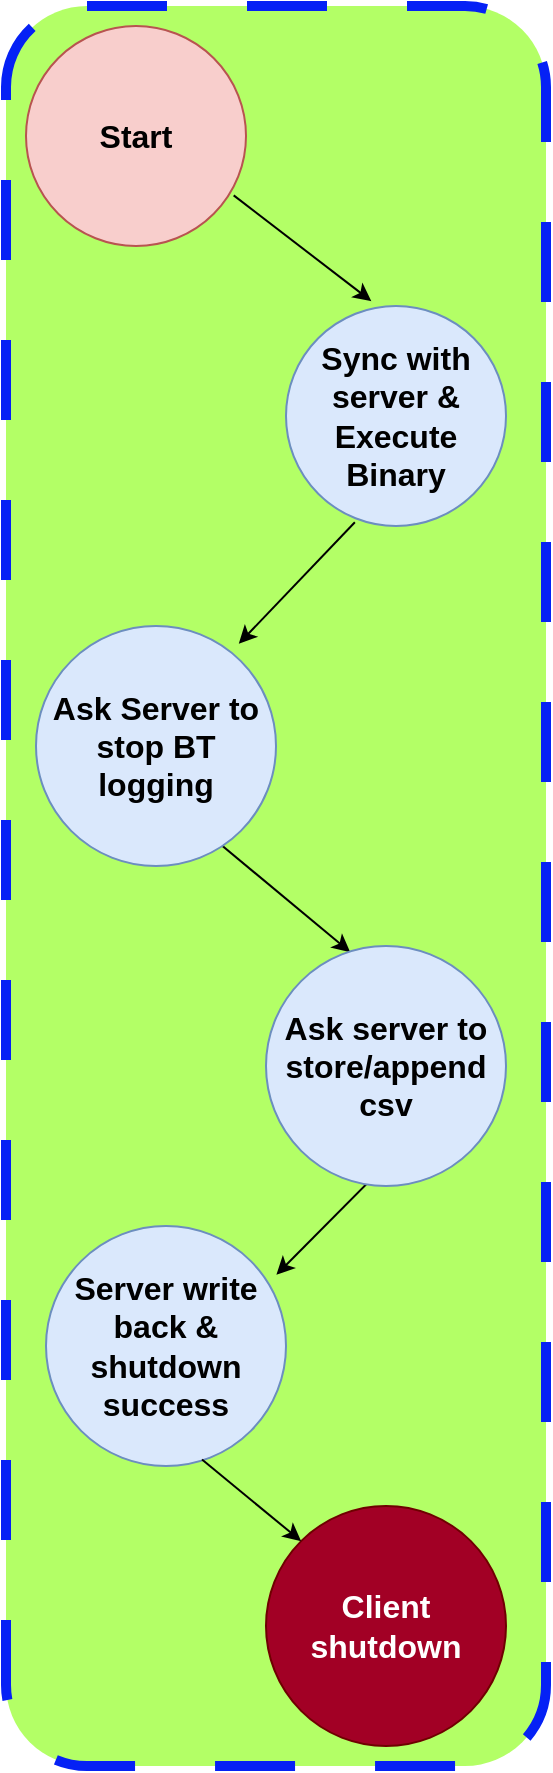 <mxfile version="22.1.16" type="github">
  <diagram name="Page-1" id="iJrtoi_mMbITnx3xQ07f">
    <mxGraphModel dx="1602" dy="933" grid="1" gridSize="10" guides="1" tooltips="1" connect="1" arrows="1" fold="1" page="1" pageScale="1" pageWidth="850" pageHeight="1100" math="0" shadow="0">
      <root>
        <mxCell id="0" />
        <mxCell id="1" parent="0" />
        <mxCell id="PyQaD-jkkVgFRWBNWxvS-13" value="" style="whiteSpace=wrap;html=1;fillColor=#B3FF66;imageAspect=0;connectable=1;resizeWidth=1;resizeHeight=1;autosize=1;rounded=1;strokeWidth=5;dashed=1;strokeColor=#0521f5;dashPattern=8 8;" parent="1" vertex="1">
          <mxGeometry x="210" y="10" width="270" height="880" as="geometry" />
        </mxCell>
        <mxCell id="PyQaD-jkkVgFRWBNWxvS-9" value="" style="endArrow=classic;html=1;rounded=0;exitX=0.944;exitY=0.77;exitDx=0;exitDy=0;entryX=0.388;entryY=-0.022;entryDx=0;entryDy=0;entryPerimeter=0;exitPerimeter=0;" parent="1" source="giXPiiz1-9IfD3rIR3mz-3" target="giXPiiz1-9IfD3rIR3mz-4" edge="1">
          <mxGeometry width="50" height="50" relative="1" as="geometry">
            <mxPoint x="330" y="106" as="sourcePoint" />
            <mxPoint x="370" y="190" as="targetPoint" />
          </mxGeometry>
        </mxCell>
        <mxCell id="PyQaD-jkkVgFRWBNWxvS-10" value="" style="endArrow=classic;html=1;rounded=0;exitX=0.313;exitY=0.983;exitDx=0;exitDy=0;exitPerimeter=0;entryX=0.845;entryY=0.074;entryDx=0;entryDy=0;entryPerimeter=0;" parent="1" source="giXPiiz1-9IfD3rIR3mz-4" target="giXPiiz1-9IfD3rIR3mz-5" edge="1">
          <mxGeometry width="50" height="50" relative="1" as="geometry">
            <mxPoint x="415.04" y="269.04" as="sourcePoint" />
            <mxPoint x="329.04" y="335.04" as="targetPoint" />
          </mxGeometry>
        </mxCell>
        <mxCell id="PyQaD-jkkVgFRWBNWxvS-11" value="" style="endArrow=classic;html=1;rounded=0;entryX=0.351;entryY=0.026;entryDx=0;entryDy=0;entryPerimeter=0;" parent="1" target="giXPiiz1-9IfD3rIR3mz-6" edge="1">
          <mxGeometry width="50" height="50" relative="1" as="geometry">
            <mxPoint x="306.25" y="420" as="sourcePoint" />
            <mxPoint x="299.998" y="480.176" as="targetPoint" />
          </mxGeometry>
        </mxCell>
        <mxCell id="PyQaD-jkkVgFRWBNWxvS-12" value="" style="endArrow=classic;html=1;rounded=0;exitX=0.35;exitY=1.013;exitDx=0;exitDy=0;exitPerimeter=0;entryX=0.96;entryY=0.203;entryDx=0;entryDy=0;entryPerimeter=0;" parent="1" target="giXPiiz1-9IfD3rIR3mz-7" edge="1">
          <mxGeometry width="50" height="50" relative="1" as="geometry">
            <mxPoint x="418" y="571.04" as="sourcePoint" />
            <mxPoint x="292.0" y="633.04" as="targetPoint" />
          </mxGeometry>
        </mxCell>
        <mxCell id="giXPiiz1-9IfD3rIR3mz-3" value="&lt;font style=&quot;font-size: 16px;&quot;&gt;&lt;b&gt;Start&lt;/b&gt;&lt;/font&gt;" style="ellipse;whiteSpace=wrap;html=1;aspect=fixed;fillColor=#f8cecc;strokeColor=#b85450;" parent="1" vertex="1">
          <mxGeometry x="220" y="20" width="110" height="110" as="geometry" />
        </mxCell>
        <mxCell id="giXPiiz1-9IfD3rIR3mz-4" value="&lt;font style=&quot;font-size: 16px;&quot;&gt;&lt;b&gt;Sync with server &amp;amp; Execute &lt;br&gt;Binary&lt;/b&gt;&lt;/font&gt;" style="ellipse;whiteSpace=wrap;html=1;aspect=fixed;fillColor=#dae8fc;strokeColor=#6c8ebf;" parent="1" vertex="1">
          <mxGeometry x="350" y="160" width="110" height="110" as="geometry" />
        </mxCell>
        <mxCell id="giXPiiz1-9IfD3rIR3mz-5" value="&lt;span style=&quot;font-size: 16px;&quot;&gt;&lt;b&gt;Ask Server to stop BT logging&lt;/b&gt;&lt;/span&gt;" style="ellipse;whiteSpace=wrap;html=1;aspect=fixed;fillColor=#dae8fc;strokeColor=#6c8ebf;" parent="1" vertex="1">
          <mxGeometry x="225" y="320" width="120" height="120" as="geometry" />
        </mxCell>
        <mxCell id="giXPiiz1-9IfD3rIR3mz-6" value="&lt;span style=&quot;font-size: 16px;&quot;&gt;&lt;b&gt;Ask server to store/append&lt;br&gt;csv&lt;/b&gt;&lt;br&gt;&lt;/span&gt;" style="ellipse;whiteSpace=wrap;html=1;aspect=fixed;fillColor=#dae8fc;strokeColor=#6c8ebf;" parent="1" vertex="1">
          <mxGeometry x="340" y="480" width="120" height="120" as="geometry" />
        </mxCell>
        <mxCell id="giXPiiz1-9IfD3rIR3mz-7" value="&lt;span style=&quot;font-size: 16px;&quot;&gt;&lt;b&gt;Server write back &amp;amp; shutdown success&lt;/b&gt;&lt;br&gt;&lt;/span&gt;" style="ellipse;whiteSpace=wrap;html=1;aspect=fixed;fillColor=#dae8fc;strokeColor=#6c8ebf;" parent="1" vertex="1">
          <mxGeometry x="230" y="620" width="120" height="120" as="geometry" />
        </mxCell>
        <mxCell id="giXPiiz1-9IfD3rIR3mz-8" value="&lt;span style=&quot;font-size: 16px;&quot;&gt;&lt;b&gt;Client shutdown&lt;/b&gt;&lt;br&gt;&lt;/span&gt;" style="ellipse;whiteSpace=wrap;html=1;aspect=fixed;fillColor=#a20025;strokeColor=#6F0000;fontColor=#ffffff;" parent="1" vertex="1">
          <mxGeometry x="340" y="760" width="120" height="120" as="geometry" />
        </mxCell>
        <mxCell id="giXPiiz1-9IfD3rIR3mz-9" value="" style="endArrow=classic;html=1;rounded=0;exitX=0.65;exitY=0.973;exitDx=0;exitDy=0;exitPerimeter=0;entryX=0;entryY=0;entryDx=0;entryDy=0;" parent="1" source="giXPiiz1-9IfD3rIR3mz-7" target="giXPiiz1-9IfD3rIR3mz-8" edge="1">
          <mxGeometry width="50" height="50" relative="1" as="geometry">
            <mxPoint x="326" y="740" as="sourcePoint" />
            <mxPoint x="244" y="810.96" as="targetPoint" />
          </mxGeometry>
        </mxCell>
      </root>
    </mxGraphModel>
  </diagram>
</mxfile>
